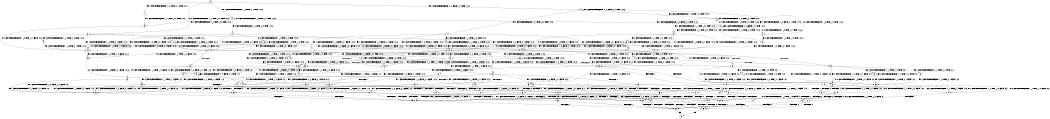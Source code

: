 digraph BCG {
size = "7, 10.5";
center = TRUE;
node [shape = circle];
0 [peripheries = 2];
0 -> 1 [label = "EX !0 !ATOMIC_EXCH_BRANCH (1, +0, TRUE, +0, 1, TRUE) !:0:1:2:"];
0 -> 2 [label = "EX !1 !ATOMIC_EXCH_BRANCH (1, +0, FALSE, +0, 1, TRUE) !:0:1:2:"];
0 -> 3 [label = "EX !2 !ATOMIC_EXCH_BRANCH (1, +1, TRUE, +0, 2, TRUE) !:0:1:2:"];
0 -> 4 [label = "EX !0 !ATOMIC_EXCH_BRANCH (1, +0, TRUE, +0, 1, TRUE) !:0:1:2:"];
1 -> 5 [label = "EX !2 !ATOMIC_EXCH_BRANCH (1, +1, TRUE, +0, 2, TRUE) !:0:1:2:"];
2 -> 6 [label = "EX !0 !ATOMIC_EXCH_BRANCH (1, +0, TRUE, +0, 1, TRUE) !:0:1:2:"];
2 -> 7 [label = "EX !2 !ATOMIC_EXCH_BRANCH (1, +1, TRUE, +0, 2, TRUE) !:0:1:2:"];
2 -> 8 [label = "EX !0 !ATOMIC_EXCH_BRANCH (1, +0, TRUE, +0, 1, TRUE) !:0:1:2:"];
2 -> 2 [label = "EX !1 !ATOMIC_EXCH_BRANCH (1, +0, FALSE, +0, 1, TRUE) !:0:1:2:"];
3 -> 9 [label = "EX !2 !ATOMIC_EXCH_BRANCH (1, +1, TRUE, +1, 2, TRUE) !:0:1:2:"];
3 -> 10 [label = "EX !1 !ATOMIC_EXCH_BRANCH (1, +0, FALSE, +0, 1, FALSE) !:0:1:2:"];
3 -> 11 [label = "EX !0 !ATOMIC_EXCH_BRANCH (1, +0, TRUE, +0, 1, FALSE) !:0:1:2:"];
3 -> 12 [label = "EX !2 !ATOMIC_EXCH_BRANCH (1, +1, TRUE, +1, 2, TRUE) !:0:1:2:"];
4 -> 5 [label = "EX !2 !ATOMIC_EXCH_BRANCH (1, +1, TRUE, +0, 2, TRUE) !:0:1:2:"];
4 -> 13 [label = "EX !1 !ATOMIC_EXCH_BRANCH (1, +0, FALSE, +0, 1, TRUE) !:0:1:2:"];
4 -> 14 [label = "EX !2 !ATOMIC_EXCH_BRANCH (1, +1, TRUE, +0, 2, TRUE) !:0:1:2:"];
4 -> 4 [label = "EX !0 !ATOMIC_EXCH_BRANCH (1, +0, TRUE, +0, 1, TRUE) !:0:1:2:"];
5 -> 15 [label = "EX !0 !ATOMIC_EXCH_BRANCH (1, +0, TRUE, +0, 1, FALSE) !:0:1:2:"];
6 -> 16 [label = "EX !2 !ATOMIC_EXCH_BRANCH (1, +1, TRUE, +0, 2, TRUE) !:0:1:2:"];
7 -> 17 [label = "EX !1 !ATOMIC_EXCH_BRANCH (1, +0, FALSE, +0, 1, FALSE) !:0:1:2:"];
7 -> 18 [label = "EX !0 !ATOMIC_EXCH_BRANCH (1, +0, TRUE, +0, 1, FALSE) !:0:1:2:"];
7 -> 19 [label = "EX !2 !ATOMIC_EXCH_BRANCH (1, +1, TRUE, +1, 2, TRUE) !:0:1:2:"];
7 -> 10 [label = "EX !1 !ATOMIC_EXCH_BRANCH (1, +0, FALSE, +0, 1, FALSE) !:0:1:2:"];
8 -> 16 [label = "EX !2 !ATOMIC_EXCH_BRANCH (1, +1, TRUE, +0, 2, TRUE) !:0:1:2:"];
8 -> 20 [label = "EX !2 !ATOMIC_EXCH_BRANCH (1, +1, TRUE, +0, 2, TRUE) !:0:1:2:"];
8 -> 13 [label = "EX !1 !ATOMIC_EXCH_BRANCH (1, +0, FALSE, +0, 1, TRUE) !:0:1:2:"];
8 -> 8 [label = "EX !0 !ATOMIC_EXCH_BRANCH (1, +0, TRUE, +0, 1, TRUE) !:0:1:2:"];
9 -> 15 [label = "EX !0 !ATOMIC_EXCH_BRANCH (1, +0, TRUE, +0, 1, FALSE) !:0:1:2:"];
10 -> 21 [label = "EX !2 !ATOMIC_EXCH_BRANCH (1, +1, TRUE, +1, 2, TRUE) !:0:1:2:"];
10 -> 22 [label = "TERMINATE !1"];
10 -> 23 [label = "EX !0 !ATOMIC_EXCH_BRANCH (1, +0, TRUE, +0, 1, FALSE) !:0:1:2:"];
10 -> 24 [label = "EX !2 !ATOMIC_EXCH_BRANCH (1, +1, TRUE, +1, 2, TRUE) !:0:1:2:"];
11 -> 25 [label = "EX !2 !ATOMIC_EXCH_BRANCH (1, +1, TRUE, +1, 2, FALSE) !:0:1:2:"];
11 -> 26 [label = "TERMINATE !0"];
11 -> 27 [label = "EX !1 !ATOMIC_EXCH_BRANCH (1, +0, FALSE, +0, 1, TRUE) !:0:1:2:"];
11 -> 28 [label = "EX !2 !ATOMIC_EXCH_BRANCH (1, +1, TRUE, +1, 2, FALSE) !:0:1:2:"];
12 -> 15 [label = "EX !0 !ATOMIC_EXCH_BRANCH (1, +0, TRUE, +0, 1, FALSE) !:0:1:2:"];
12 -> 10 [label = "EX !1 !ATOMIC_EXCH_BRANCH (1, +0, FALSE, +0, 1, FALSE) !:0:1:2:"];
12 -> 11 [label = "EX !0 !ATOMIC_EXCH_BRANCH (1, +0, TRUE, +0, 1, FALSE) !:0:1:2:"];
12 -> 12 [label = "EX !2 !ATOMIC_EXCH_BRANCH (1, +1, TRUE, +1, 2, TRUE) !:0:1:2:"];
13 -> 6 [label = "EX !0 !ATOMIC_EXCH_BRANCH (1, +0, TRUE, +0, 1, TRUE) !:0:1:2:"];
13 -> 20 [label = "EX !2 !ATOMIC_EXCH_BRANCH (1, +1, TRUE, +0, 2, TRUE) !:0:1:2:"];
13 -> 13 [label = "EX !1 !ATOMIC_EXCH_BRANCH (1, +0, FALSE, +0, 1, TRUE) !:0:1:2:"];
13 -> 8 [label = "EX !0 !ATOMIC_EXCH_BRANCH (1, +0, TRUE, +0, 1, TRUE) !:0:1:2:"];
14 -> 15 [label = "EX !0 !ATOMIC_EXCH_BRANCH (1, +0, TRUE, +0, 1, FALSE) !:0:1:2:"];
14 -> 29 [label = "EX !1 !ATOMIC_EXCH_BRANCH (1, +0, FALSE, +0, 1, FALSE) !:0:1:2:"];
14 -> 30 [label = "EX !2 !ATOMIC_EXCH_BRANCH (1, +1, TRUE, +1, 2, TRUE) !:0:1:2:"];
14 -> 11 [label = "EX !0 !ATOMIC_EXCH_BRANCH (1, +0, TRUE, +0, 1, FALSE) !:0:1:2:"];
15 -> 25 [label = "EX !2 !ATOMIC_EXCH_BRANCH (1, +1, TRUE, +1, 2, FALSE) !:0:1:2:"];
16 -> 31 [label = "EX !0 !ATOMIC_EXCH_BRANCH (1, +0, TRUE, +0, 1, FALSE) !:0:1:2:"];
17 -> 21 [label = "EX !2 !ATOMIC_EXCH_BRANCH (1, +1, TRUE, +1, 2, TRUE) !:0:1:2:"];
18 -> 32 [label = "EX !1 !ATOMIC_EXCH_BRANCH (1, +0, FALSE, +0, 1, TRUE) !:0:1:2:"];
18 -> 33 [label = "TERMINATE !0"];
18 -> 34 [label = "EX !2 !ATOMIC_EXCH_BRANCH (1, +1, TRUE, +1, 2, FALSE) !:0:1:2:"];
18 -> 27 [label = "EX !1 !ATOMIC_EXCH_BRANCH (1, +0, FALSE, +0, 1, TRUE) !:0:1:2:"];
19 -> 17 [label = "EX !1 !ATOMIC_EXCH_BRANCH (1, +0, FALSE, +0, 1, FALSE) !:0:1:2:"];
19 -> 18 [label = "EX !0 !ATOMIC_EXCH_BRANCH (1, +0, TRUE, +0, 1, FALSE) !:0:1:2:"];
19 -> 19 [label = "EX !2 !ATOMIC_EXCH_BRANCH (1, +1, TRUE, +1, 2, TRUE) !:0:1:2:"];
19 -> 10 [label = "EX !1 !ATOMIC_EXCH_BRANCH (1, +0, FALSE, +0, 1, FALSE) !:0:1:2:"];
20 -> 31 [label = "EX !0 !ATOMIC_EXCH_BRANCH (1, +0, TRUE, +0, 1, FALSE) !:0:1:2:"];
20 -> 35 [label = "EX !2 !ATOMIC_EXCH_BRANCH (1, +1, TRUE, +1, 2, TRUE) !:0:1:2:"];
20 -> 29 [label = "EX !1 !ATOMIC_EXCH_BRANCH (1, +0, FALSE, +0, 1, FALSE) !:0:1:2:"];
20 -> 18 [label = "EX !0 !ATOMIC_EXCH_BRANCH (1, +0, TRUE, +0, 1, FALSE) !:0:1:2:"];
21 -> 36 [label = "EX !0 !ATOMIC_EXCH_BRANCH (1, +0, TRUE, +0, 1, FALSE) !:0:1:2:"];
22 -> 37 [label = "EX !2 !ATOMIC_EXCH_BRANCH (1, +1, TRUE, +1, 2, TRUE) !:0:2:"];
22 -> 38 [label = "EX !0 !ATOMIC_EXCH_BRANCH (1, +0, TRUE, +0, 1, FALSE) !:0:2:"];
22 -> 39 [label = "EX !2 !ATOMIC_EXCH_BRANCH (1, +1, TRUE, +1, 2, TRUE) !:0:2:"];
23 -> 40 [label = "EX !2 !ATOMIC_EXCH_BRANCH (1, +1, TRUE, +1, 2, FALSE) !:0:1:2:"];
23 -> 41 [label = "TERMINATE !1"];
23 -> 42 [label = "TERMINATE !0"];
23 -> 43 [label = "EX !2 !ATOMIC_EXCH_BRANCH (1, +1, TRUE, +1, 2, FALSE) !:0:1:2:"];
24 -> 36 [label = "EX !0 !ATOMIC_EXCH_BRANCH (1, +0, TRUE, +0, 1, FALSE) !:0:1:2:"];
24 -> 22 [label = "TERMINATE !1"];
24 -> 23 [label = "EX !0 !ATOMIC_EXCH_BRANCH (1, +0, TRUE, +0, 1, FALSE) !:0:1:2:"];
24 -> 24 [label = "EX !2 !ATOMIC_EXCH_BRANCH (1, +1, TRUE, +1, 2, TRUE) !:0:1:2:"];
25 -> 44 [label = "EX !1 !ATOMIC_EXCH_BRANCH (1, +0, FALSE, +0, 1, FALSE) !:0:1:2:"];
26 -> 45 [label = "EX !2 !ATOMIC_EXCH_BRANCH (1, +1, TRUE, +1, 2, FALSE) !:1:2:"];
26 -> 46 [label = "EX !1 !ATOMIC_EXCH_BRANCH (1, +0, FALSE, +0, 1, TRUE) !:1:2:"];
26 -> 47 [label = "EX !2 !ATOMIC_EXCH_BRANCH (1, +1, TRUE, +1, 2, FALSE) !:1:2:"];
27 -> 48 [label = "EX !2 !ATOMIC_EXCH_BRANCH (1, +1, TRUE, +1, 2, FALSE) !:0:1:2:"];
27 -> 33 [label = "TERMINATE !0"];
27 -> 34 [label = "EX !2 !ATOMIC_EXCH_BRANCH (1, +1, TRUE, +1, 2, FALSE) !:0:1:2:"];
27 -> 27 [label = "EX !1 !ATOMIC_EXCH_BRANCH (1, +0, FALSE, +0, 1, TRUE) !:0:1:2:"];
28 -> 44 [label = "EX !1 !ATOMIC_EXCH_BRANCH (1, +0, FALSE, +0, 1, FALSE) !:0:1:2:"];
28 -> 49 [label = "TERMINATE !2"];
28 -> 50 [label = "TERMINATE !0"];
28 -> 51 [label = "EX !1 !ATOMIC_EXCH_BRANCH (1, +0, FALSE, +0, 1, FALSE) !:0:1:2:"];
29 -> 36 [label = "EX !0 !ATOMIC_EXCH_BRANCH (1, +0, TRUE, +0, 1, FALSE) !:0:1:2:"];
29 -> 52 [label = "TERMINATE !1"];
29 -> 53 [label = "EX !2 !ATOMIC_EXCH_BRANCH (1, +1, TRUE, +1, 2, TRUE) !:0:1:2:"];
29 -> 23 [label = "EX !0 !ATOMIC_EXCH_BRANCH (1, +0, TRUE, +0, 1, FALSE) !:0:1:2:"];
30 -> 15 [label = "EX !0 !ATOMIC_EXCH_BRANCH (1, +0, TRUE, +0, 1, FALSE) !:0:1:2:"];
30 -> 29 [label = "EX !1 !ATOMIC_EXCH_BRANCH (1, +0, FALSE, +0, 1, FALSE) !:0:1:2:"];
30 -> 30 [label = "EX !2 !ATOMIC_EXCH_BRANCH (1, +1, TRUE, +1, 2, TRUE) !:0:1:2:"];
30 -> 11 [label = "EX !0 !ATOMIC_EXCH_BRANCH (1, +0, TRUE, +0, 1, FALSE) !:0:1:2:"];
31 -> 32 [label = "EX !1 !ATOMIC_EXCH_BRANCH (1, +0, FALSE, +0, 1, TRUE) !:0:1:2:"];
32 -> 48 [label = "EX !2 !ATOMIC_EXCH_BRANCH (1, +1, TRUE, +1, 2, FALSE) !:0:1:2:"];
33 -> 54 [label = "EX !1 !ATOMIC_EXCH_BRANCH (1, +0, FALSE, +0, 1, TRUE) !:1:2:"];
33 -> 55 [label = "EX !2 !ATOMIC_EXCH_BRANCH (1, +1, TRUE, +1, 2, FALSE) !:1:2:"];
33 -> 46 [label = "EX !1 !ATOMIC_EXCH_BRANCH (1, +0, FALSE, +0, 1, TRUE) !:1:2:"];
34 -> 44 [label = "EX !1 !ATOMIC_EXCH_BRANCH (1, +0, FALSE, +0, 1, FALSE) !:0:1:2:"];
34 -> 56 [label = "TERMINATE !2"];
34 -> 57 [label = "TERMINATE !0"];
34 -> 51 [label = "EX !1 !ATOMIC_EXCH_BRANCH (1, +0, FALSE, +0, 1, FALSE) !:0:1:2:"];
35 -> 31 [label = "EX !0 !ATOMIC_EXCH_BRANCH (1, +0, TRUE, +0, 1, FALSE) !:0:1:2:"];
35 -> 35 [label = "EX !2 !ATOMIC_EXCH_BRANCH (1, +1, TRUE, +1, 2, TRUE) !:0:1:2:"];
35 -> 29 [label = "EX !1 !ATOMIC_EXCH_BRANCH (1, +0, FALSE, +0, 1, FALSE) !:0:1:2:"];
35 -> 18 [label = "EX !0 !ATOMIC_EXCH_BRANCH (1, +0, TRUE, +0, 1, FALSE) !:0:1:2:"];
36 -> 40 [label = "EX !2 !ATOMIC_EXCH_BRANCH (1, +1, TRUE, +1, 2, FALSE) !:0:1:2:"];
37 -> 58 [label = "EX !0 !ATOMIC_EXCH_BRANCH (1, +0, TRUE, +0, 1, FALSE) !:0:2:"];
38 -> 59 [label = "EX !2 !ATOMIC_EXCH_BRANCH (1, +1, TRUE, +1, 2, FALSE) !:0:2:"];
38 -> 60 [label = "TERMINATE !0"];
38 -> 61 [label = "EX !2 !ATOMIC_EXCH_BRANCH (1, +1, TRUE, +1, 2, FALSE) !:0:2:"];
39 -> 58 [label = "EX !0 !ATOMIC_EXCH_BRANCH (1, +0, TRUE, +0, 1, FALSE) !:0:2:"];
39 -> 38 [label = "EX !0 !ATOMIC_EXCH_BRANCH (1, +0, TRUE, +0, 1, FALSE) !:0:2:"];
39 -> 39 [label = "EX !2 !ATOMIC_EXCH_BRANCH (1, +1, TRUE, +1, 2, TRUE) !:0:2:"];
40 -> 62 [label = "TERMINATE !0"];
41 -> 59 [label = "EX !2 !ATOMIC_EXCH_BRANCH (1, +1, TRUE, +1, 2, FALSE) !:0:2:"];
41 -> 60 [label = "TERMINATE !0"];
41 -> 61 [label = "EX !2 !ATOMIC_EXCH_BRANCH (1, +1, TRUE, +1, 2, FALSE) !:0:2:"];
42 -> 63 [label = "EX !2 !ATOMIC_EXCH_BRANCH (1, +1, TRUE, +1, 2, FALSE) !:1:2:"];
42 -> 60 [label = "TERMINATE !1"];
42 -> 64 [label = "EX !2 !ATOMIC_EXCH_BRANCH (1, +1, TRUE, +1, 2, FALSE) !:1:2:"];
43 -> 62 [label = "TERMINATE !0"];
43 -> 65 [label = "TERMINATE !1"];
43 -> 66 [label = "TERMINATE !2"];
43 -> 67 [label = "TERMINATE !0"];
44 -> 62 [label = "TERMINATE !0"];
45 -> 68 [label = "EX !1 !ATOMIC_EXCH_BRANCH (1, +0, FALSE, +0, 1, FALSE) !:1:2:"];
46 -> 69 [label = "EX !2 !ATOMIC_EXCH_BRANCH (1, +1, TRUE, +1, 2, FALSE) !:1:2:"];
46 -> 55 [label = "EX !2 !ATOMIC_EXCH_BRANCH (1, +1, TRUE, +1, 2, FALSE) !:1:2:"];
46 -> 46 [label = "EX !1 !ATOMIC_EXCH_BRANCH (1, +0, FALSE, +0, 1, TRUE) !:1:2:"];
47 -> 68 [label = "EX !1 !ATOMIC_EXCH_BRANCH (1, +0, FALSE, +0, 1, FALSE) !:1:2:"];
47 -> 70 [label = "TERMINATE !2"];
47 -> 71 [label = "EX !1 !ATOMIC_EXCH_BRANCH (1, +0, FALSE, +0, 1, FALSE) !:1:2:"];
48 -> 44 [label = "EX !1 !ATOMIC_EXCH_BRANCH (1, +0, FALSE, +0, 1, FALSE) !:0:1:2:"];
49 -> 72 [label = "EX !1 !ATOMIC_EXCH_BRANCH (1, +0, FALSE, +0, 1, FALSE) !:0:1:"];
49 -> 70 [label = "TERMINATE !0"];
49 -> 73 [label = "EX !1 !ATOMIC_EXCH_BRANCH (1, +0, FALSE, +0, 1, FALSE) !:0:1:"];
50 -> 68 [label = "EX !1 !ATOMIC_EXCH_BRANCH (1, +0, FALSE, +0, 1, FALSE) !:1:2:"];
50 -> 70 [label = "TERMINATE !2"];
50 -> 71 [label = "EX !1 !ATOMIC_EXCH_BRANCH (1, +0, FALSE, +0, 1, FALSE) !:1:2:"];
51 -> 62 [label = "TERMINATE !0"];
51 -> 65 [label = "TERMINATE !1"];
51 -> 66 [label = "TERMINATE !2"];
51 -> 67 [label = "TERMINATE !0"];
52 -> 58 [label = "EX !0 !ATOMIC_EXCH_BRANCH (1, +0, TRUE, +0, 1, FALSE) !:0:2:"];
52 -> 74 [label = "EX !2 !ATOMIC_EXCH_BRANCH (1, +1, TRUE, +1, 2, TRUE) !:0:2:"];
52 -> 38 [label = "EX !0 !ATOMIC_EXCH_BRANCH (1, +0, TRUE, +0, 1, FALSE) !:0:2:"];
53 -> 36 [label = "EX !0 !ATOMIC_EXCH_BRANCH (1, +0, TRUE, +0, 1, FALSE) !:0:1:2:"];
53 -> 52 [label = "TERMINATE !1"];
53 -> 53 [label = "EX !2 !ATOMIC_EXCH_BRANCH (1, +1, TRUE, +1, 2, TRUE) !:0:1:2:"];
53 -> 23 [label = "EX !0 !ATOMIC_EXCH_BRANCH (1, +0, TRUE, +0, 1, FALSE) !:0:1:2:"];
54 -> 69 [label = "EX !2 !ATOMIC_EXCH_BRANCH (1, +1, TRUE, +1, 2, FALSE) !:1:2:"];
55 -> 68 [label = "EX !1 !ATOMIC_EXCH_BRANCH (1, +0, FALSE, +0, 1, FALSE) !:1:2:"];
55 -> 75 [label = "TERMINATE !2"];
55 -> 71 [label = "EX !1 !ATOMIC_EXCH_BRANCH (1, +0, FALSE, +0, 1, FALSE) !:1:2:"];
56 -> 72 [label = "EX !1 !ATOMIC_EXCH_BRANCH (1, +0, FALSE, +0, 1, FALSE) !:0:1:"];
56 -> 75 [label = "TERMINATE !0"];
56 -> 73 [label = "EX !1 !ATOMIC_EXCH_BRANCH (1, +0, FALSE, +0, 1, FALSE) !:0:1:"];
57 -> 68 [label = "EX !1 !ATOMIC_EXCH_BRANCH (1, +0, FALSE, +0, 1, FALSE) !:1:2:"];
57 -> 75 [label = "TERMINATE !2"];
57 -> 71 [label = "EX !1 !ATOMIC_EXCH_BRANCH (1, +0, FALSE, +0, 1, FALSE) !:1:2:"];
58 -> 59 [label = "EX !2 !ATOMIC_EXCH_BRANCH (1, +1, TRUE, +1, 2, FALSE) !:0:2:"];
59 -> 76 [label = "TERMINATE !0"];
60 -> 77 [label = "EX !2 !ATOMIC_EXCH_BRANCH (1, +1, TRUE, +1, 2, FALSE) !:2:"];
60 -> 78 [label = "EX !2 !ATOMIC_EXCH_BRANCH (1, +1, TRUE, +1, 2, FALSE) !:2:"];
61 -> 76 [label = "TERMINATE !0"];
61 -> 79 [label = "TERMINATE !2"];
61 -> 80 [label = "TERMINATE !0"];
62 -> 81 [label = "TERMINATE !2"];
63 -> 81 [label = "TERMINATE !2"];
64 -> 81 [label = "TERMINATE !2"];
64 -> 80 [label = "TERMINATE !1"];
64 -> 82 [label = "TERMINATE !2"];
65 -> 76 [label = "TERMINATE !0"];
65 -> 79 [label = "TERMINATE !2"];
65 -> 80 [label = "TERMINATE !0"];
66 -> 81 [label = "TERMINATE !0"];
66 -> 79 [label = "TERMINATE !1"];
66 -> 82 [label = "TERMINATE !0"];
67 -> 81 [label = "TERMINATE !2"];
67 -> 80 [label = "TERMINATE !1"];
67 -> 82 [label = "TERMINATE !2"];
68 -> 81 [label = "TERMINATE !2"];
69 -> 68 [label = "EX !1 !ATOMIC_EXCH_BRANCH (1, +0, FALSE, +0, 1, FALSE) !:1:2:"];
70 -> 83 [label = "EX !1 !ATOMIC_EXCH_BRANCH (1, +0, FALSE, +0, 1, FALSE) !:1:"];
70 -> 84 [label = "EX !1 !ATOMIC_EXCH_BRANCH (1, +0, FALSE, +0, 1, FALSE) !:1:"];
71 -> 81 [label = "TERMINATE !2"];
71 -> 80 [label = "TERMINATE !1"];
71 -> 82 [label = "TERMINATE !2"];
72 -> 81 [label = "TERMINATE !0"];
73 -> 81 [label = "TERMINATE !0"];
73 -> 79 [label = "TERMINATE !1"];
73 -> 82 [label = "TERMINATE !0"];
74 -> 58 [label = "EX !0 !ATOMIC_EXCH_BRANCH (1, +0, TRUE, +0, 1, FALSE) !:0:2:"];
74 -> 74 [label = "EX !2 !ATOMIC_EXCH_BRANCH (1, +1, TRUE, +1, 2, TRUE) !:0:2:"];
74 -> 38 [label = "EX !0 !ATOMIC_EXCH_BRANCH (1, +0, TRUE, +0, 1, FALSE) !:0:2:"];
75 -> 83 [label = "EX !1 !ATOMIC_EXCH_BRANCH (1, +0, FALSE, +0, 1, FALSE) !:1:"];
75 -> 84 [label = "EX !1 !ATOMIC_EXCH_BRANCH (1, +0, FALSE, +0, 1, FALSE) !:1:"];
76 -> 85 [label = "TERMINATE !2"];
77 -> 85 [label = "TERMINATE !2"];
78 -> 85 [label = "TERMINATE !2"];
78 -> 86 [label = "TERMINATE !2"];
79 -> 85 [label = "TERMINATE !0"];
79 -> 86 [label = "TERMINATE !0"];
80 -> 85 [label = "TERMINATE !2"];
80 -> 86 [label = "TERMINATE !2"];
81 -> 85 [label = "TERMINATE !1"];
82 -> 85 [label = "TERMINATE !1"];
82 -> 86 [label = "TERMINATE !1"];
83 -> 85 [label = "TERMINATE !1"];
84 -> 85 [label = "TERMINATE !1"];
84 -> 86 [label = "TERMINATE !1"];
85 -> 87 [label = "exit"];
86 -> 87 [label = "exit"];
}
